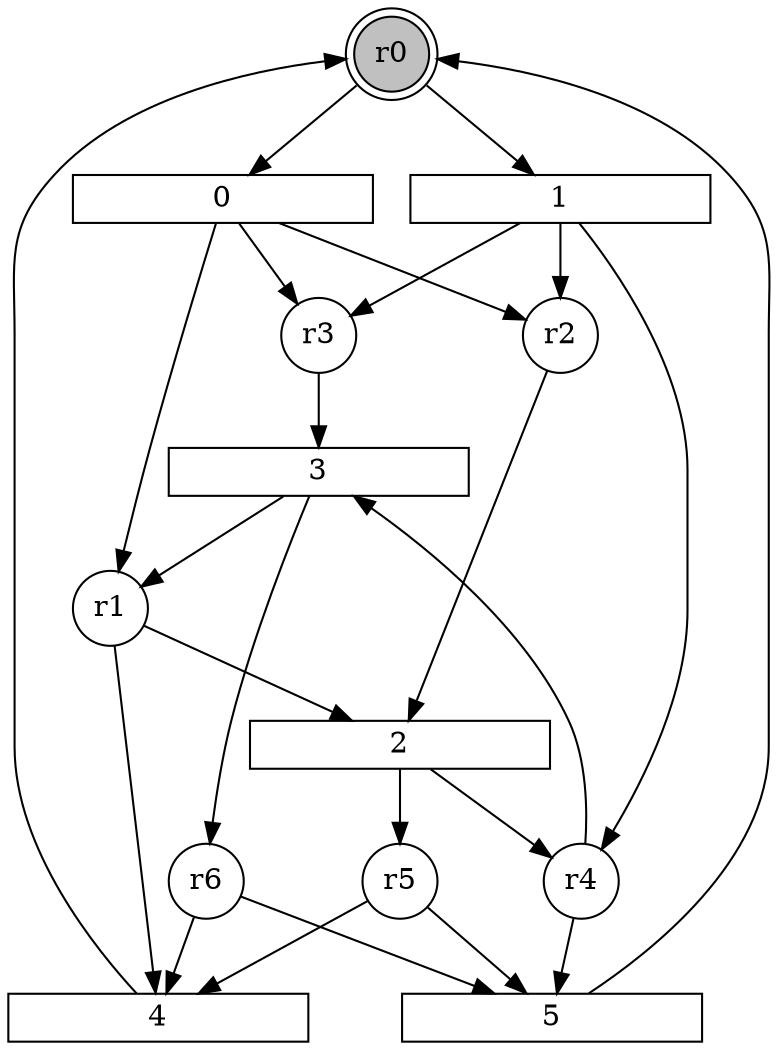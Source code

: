 digraph input2_PN{
subgraph initial_place {
	node [shape=doublecircle,fixedsize=true, fixedsize = 2, color = black, fillcolor = gray, style = filled];
	r0;
}
subgraph place {     
	node [shape=circle,fixedsize=true, fixedsize = 2];
	r3;
	r1;
	r2;
	r5;
	r4;
	r6;
}
subgraph transitions {
	node [shape=rect,height=0.2,width=2, forcelabels = false];
	0;
	1;
	2;
	3;
	4;
	5;
}
	r0 -> 0;
	r0 -> 1;
	r1 -> 2;
	r2 -> 2;
	r3 -> 3;
	r4 -> 3;
	r1 -> 4;
	r5 -> 4;
	r6 -> 4;
	r5 -> 5;
	r4 -> 5;
	r6 -> 5;
	0 -> r3;
	0 -> r1;
	0 -> r2;
	1 -> r3;
	1 -> r2;
	1 -> r4;
	2 -> r5;
	2 -> r4;
	3 -> r1;
	3 -> r6;
	4 -> r0;
	5 -> r0;
}